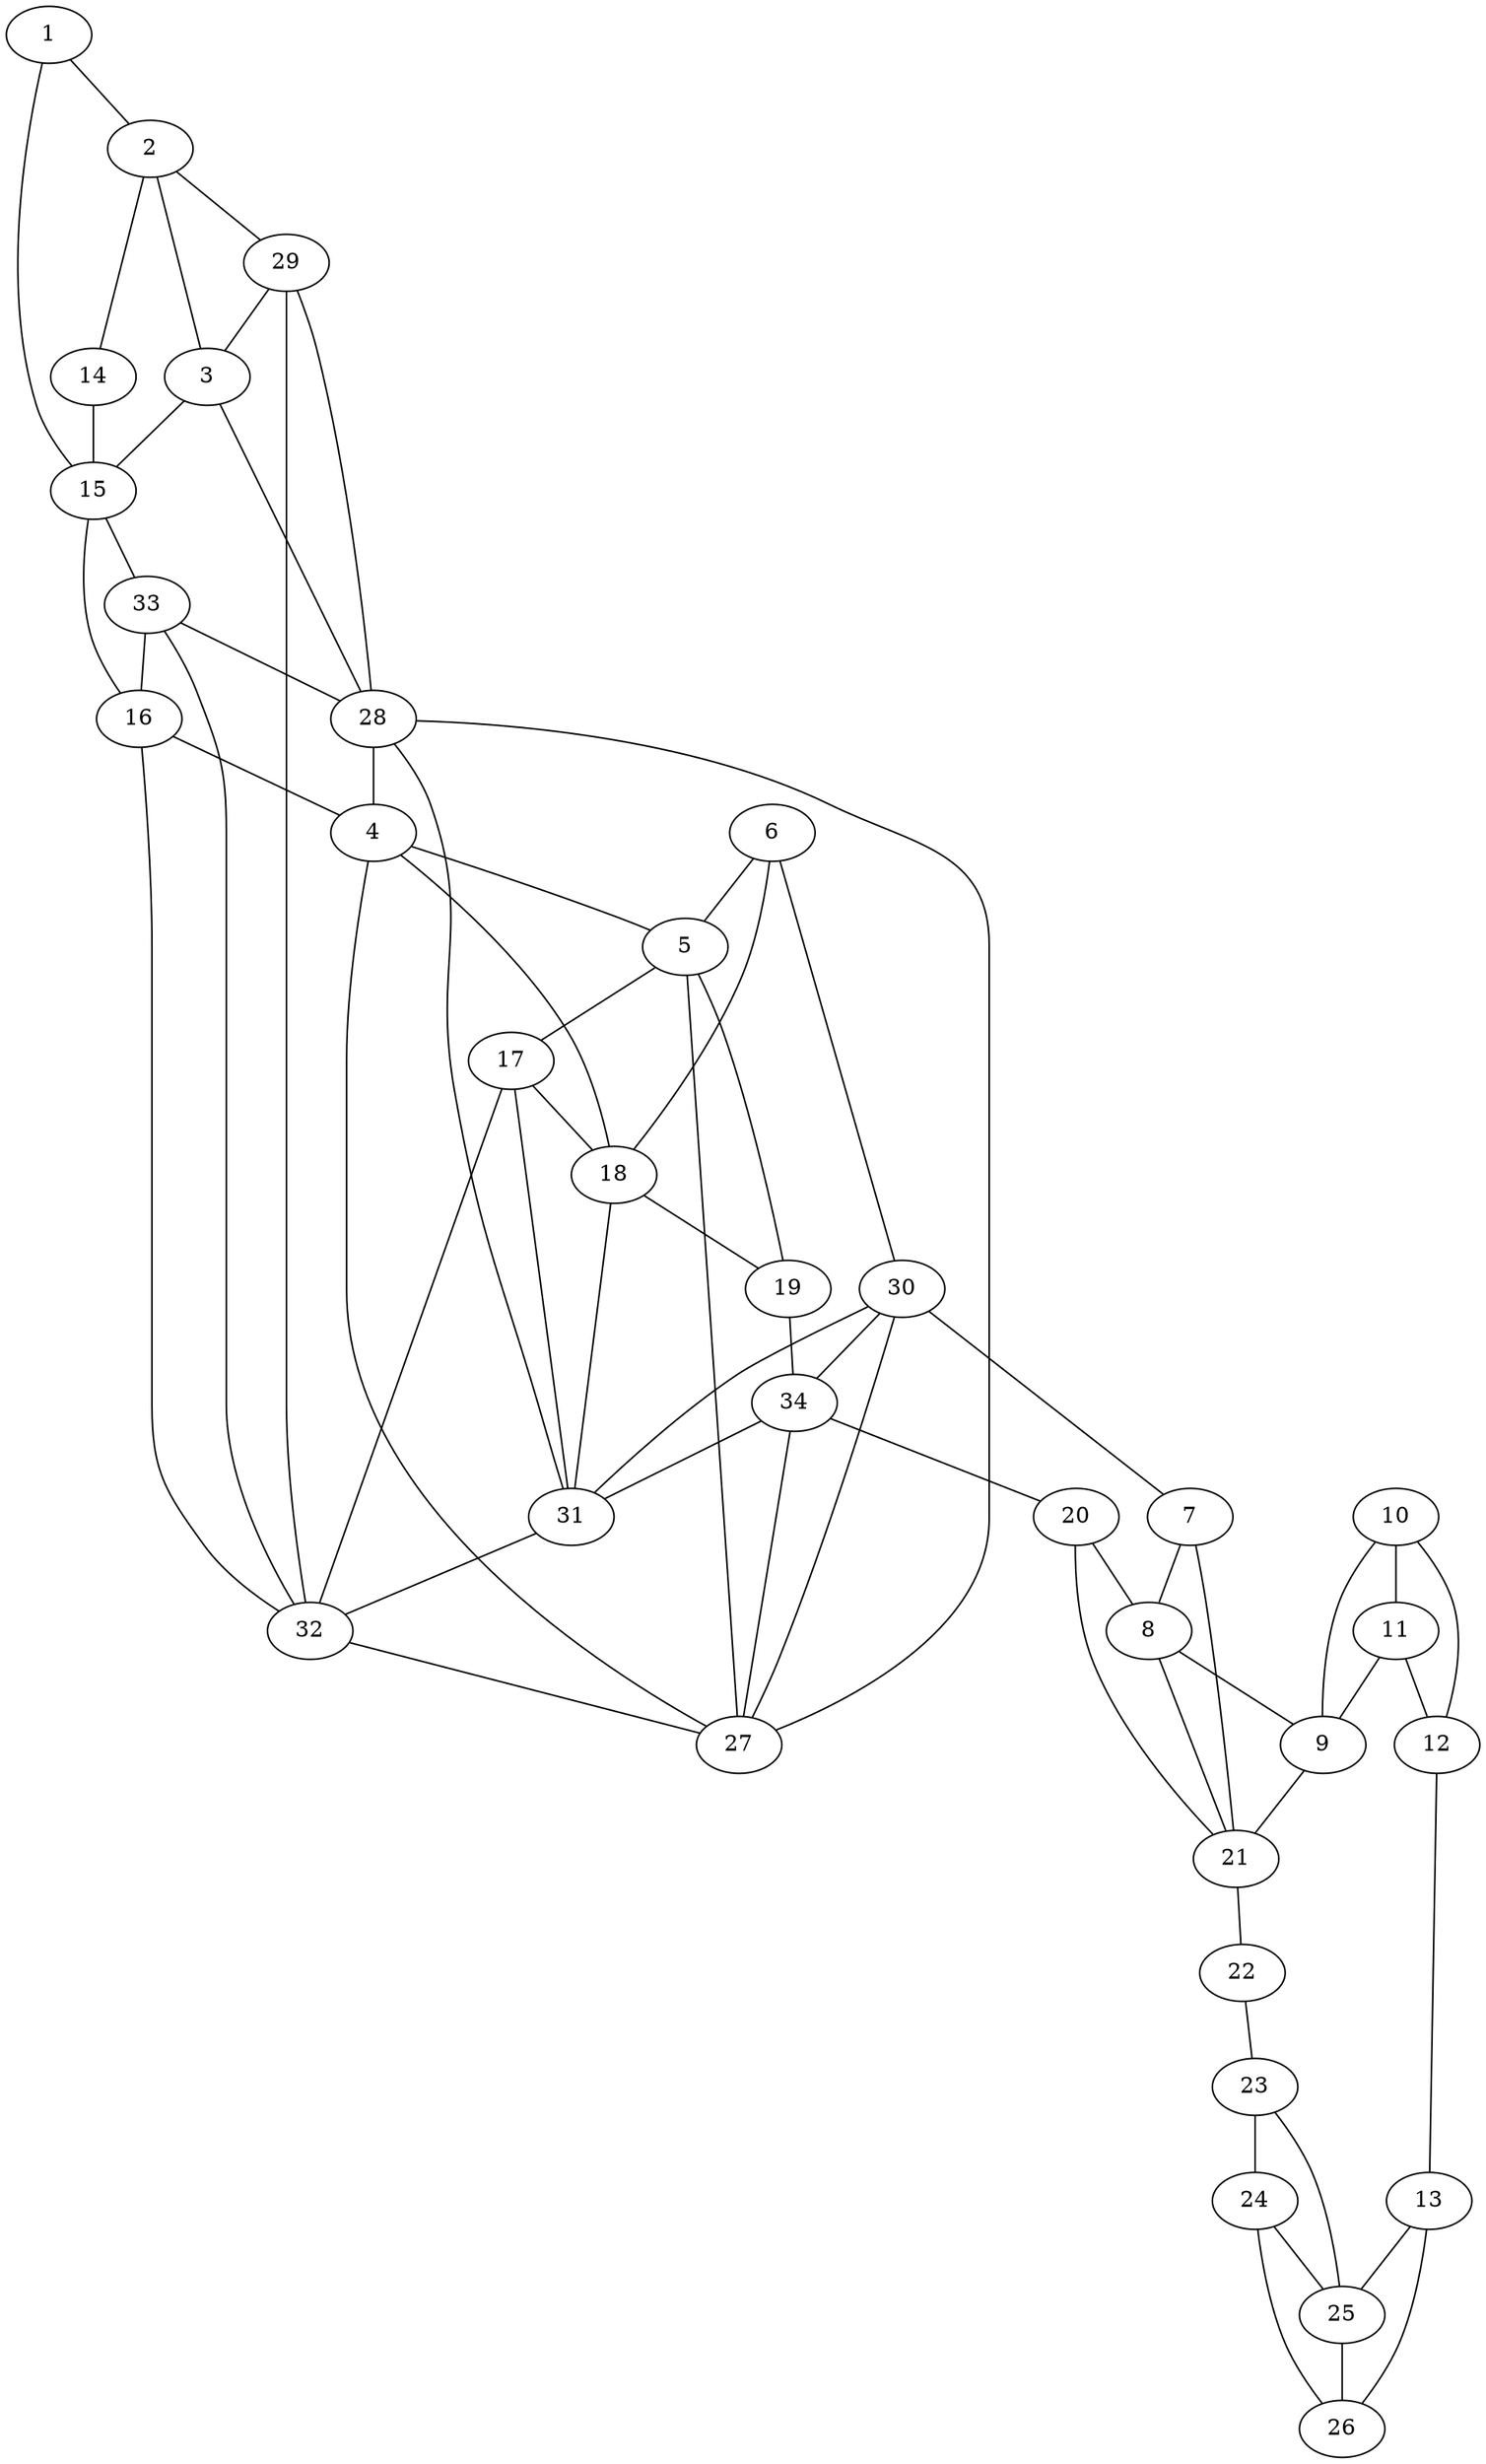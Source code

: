 graph pdb1kqp {
	1	 [aaLength=11,
		sequence=SMQEKIMRELH,
		type=0];
	2	 [aaLength=21,
		sequence=DPKQEIEDRVNFLKQYVKKTG,
		type=0];
	1 -- 2	 [distance0="27.64467",
		frequency=1,
		type0=3];
	15	 [aaLength=21,
		sequence=DPKQEIEDRVNFLKQYVKKTG,
		type=0];
	1 -- 15	 [distance0="22.84865",
		frequency=1,
		type0=1];
	14	 [aaLength=10,
		sequence=SMQEKIMREL,
		type=0];
	2 -- 14	 [distance0="16.09357",
		frequency=1,
		type0=1];
	29	 [aaLength=5,
		sequence=GFVLG,
		type=1];
	2 -- 29	 [distance0="2.0",
		frequency=1,
		type0=4];
	3	 [aaLength=21,
		sequence=GQDSTLAGRLAQLAVESIREE,
		type=0];
	3 -- 2	 [distance0="32.43766",
		frequency=1,
		type0=2];
	3 -- 15	 [distance0="36.72425",
		frequency=1,
		type0=3];
	28	 [aaLength=6,
		sequence=QFIAVR,
		type=1];
	3 -- 28	 [distance0="4.0",
		frequency=1,
		type0=4];
	4	 [aaLength=13,
		sequence=DEDDAQLALKFIK,
		type=0];
	5	 [aaLength=17,
		sequence=IKSTVSAFSDQYQQETG,
		type=0];
	4 -- 5	 [distance0="28.89375",
		frequency=1,
		type0=3];
	18	 [aaLength=17,
		sequence=IKSTVSAFSDQYQQETG,
		type=0];
	4 -- 18	 [distance0="28.49359",
		frequency=1,
		type0=2];
	27	 [aaLength=4,
		sequence=KSWK,
		type=1];
	4 -- 27	 [distance0="2.0",
		frequency=1,
		type0=4];
	17	 [aaLength=13,
		sequence=DEDDAQLALKFIK,
		type=0];
	5 -- 17	 [distance0="22.89271",
		frequency=1,
		type0=3];
	19	 [aaLength=25,
		sequence=TDFNKGNVKARTRMIAQYAIGGQEG,
		type=0];
	5 -- 19	 [distance0="22.54826",
		frequency=1,
		type0=2];
	6	 [aaLength=25,
		sequence=TDFNKGNVKARTRMIAQYAIGGQEG,
		type=0];
	6 -- 5	 [distance0="24.47639",
		frequency=1,
		type0=3];
	6 -- 18	 [distance0="24.11236",
		frequency=1,
		type0=2];
	30	 [aaLength=2,
		sequence=LV,
		type=1];
	6 -- 30	 [distance0="1.0",
		frequency=1,
		type0=4];
	7	 [aaLength=6,
		sequence=HAAEAV,
		type=0];
	21	 [aaLength=12,
		sequence=TKRQGRTLLKEL,
		type=0];
	7 -- 21	 [distance0="35.58929",
		frequency=1,
		type0=3];
	8	 [aaLength=12,
		sequence=TKRQGRTLLKEL,
		type=0];
	7 -- 8	 [distance0="26.35353",
		distance1="20.0",
		frequency=2,
		type0=2,
		type1=4];
	8 -- 21	 [distance0="22.82984",
		frequency=1,
		type0=2];
	9	 [aaLength=6,
		sequence=ERLYLK,
		type=0];
	8 -- 9	 [distance0="17.16153",
		distance1="3.0",
		frequency=2,
		type0=1,
		type1=4];
	9 -- 21	 [distance0="22.30258",
		frequency=1,
		type0=2];
	10	 [aaLength=7,
		sequence=SDETELG,
		type=0];
	11	 [aaLength=10,
		sequence=SYDEIDDYLE,
		type=0];
	10 -- 11	 [distance0="15.72519",
		distance1="1.0",
		frequency=2,
		type0=1,
		type1=4];
	12	 [aaLength=15,
		sequence=SAKVSEALEKRYSMT,
		type=0];
	10 -- 12	 [distance0="24.88654",
		frequency=1,
		type0=3];
	10 -- 9	 [distance0="24.42677",
		frequency=1,
		type0=2];
	11 -- 12	 [distance0="14.29055",
		distance1="4.0",
		frequency=2,
		type0=1,
		type1=4];
	11 -- 9	 [distance0="30.2711",
		frequency=1,
		type0=3];
	13	 [aaLength=5,
		sequence=EHKRQ,
		type=0];
	12 -- 13	 [distance0="20.30062",
		distance1="0.0",
		frequency=2,
		type0=2,
		type1=5];
	25	 [aaLength=15,
		sequence=SAKVSEALEKRYSMT,
		type=0];
	13 -- 25	 [distance0="30.58114",
		frequency=1,
		type0=3];
	26	 [aaLength=5,
		sequence=EHKRQ,
		type=0];
	13 -- 26	 [distance0="14.94308",
		frequency=1,
		type0=1];
	14 -- 15	 [distance0="30.43016",
		distance1="6.0",
		frequency=2,
		type0=3,
		type1=4];
	33	 [aaLength=5,
		sequence=GFVLG,
		type=1];
	15 -- 33	 [distance0="2.0",
		frequency=1,
		type0=4];
	16	 [aaLength=21,
		sequence=GQDSTLAGRLAQLAVESIREE,
		type=0];
	16 -- 4	 [distance0="39.26916",
		frequency=1,
		type0=3];
	16 -- 15	 [distance0="32.33021",
		frequency=1,
		type0=2];
	32	 [aaLength=6,
		sequence=QFIAVR,
		type=1];
	16 -- 32	 [distance0="4.0",
		frequency=1,
		type0=4];
	17 -- 18	 [distance0="22.39362",
		frequency=1,
		type0=2];
	31	 [aaLength=4,
		sequence=KSWK,
		type=1];
	17 -- 31	 [distance0="2.0",
		frequency=1,
		type0=4];
	18 -- 19	 [distance0="22.17793",
		distance1="3.0",
		frequency=2,
		type0=2,
		type1=4];
	34	 [aaLength=2,
		sequence=LV,
		type=1];
	19 -- 34	 [distance0="1.0",
		frequency=1,
		type0=4];
	20	 [aaLength=6,
		sequence=HAAEAV,
		type=0];
	20 -- 21	 [distance0="27.05613",
		distance1="20.0",
		frequency=2,
		type0=2,
		type1=4];
	20 -- 8	 [distance0="33.51782",
		frequency=1,
		type0=3];
	22	 [aaLength=6,
		sequence=PERLYL,
		type=0];
	21 -- 22	 [distance0="18.10136",
		distance1="2.0",
		frequency=2,
		type0=1,
		type1=4];
	23	 [aaLength=7,
		sequence=SDETELG,
		type=0];
	22 -- 23	 [distance0="25.1133",
		distance1="14.0",
		frequency=2,
		type0=2,
		type1=4];
	23 -- 25	 [distance0="26.86992",
		frequency=1,
		type0=3];
	24	 [aaLength=10,
		sequence=SYDEIDDYLE,
		type=0];
	23 -- 24	 [distance0="14.74414",
		distance1="1.0",
		frequency=2,
		type0=1,
		type1=4];
	24 -- 25	 [distance0="14.73508",
		distance1="4.0",
		frequency=2,
		type0=1,
		type1=4];
	24 -- 26	 [distance0="30.47682",
		frequency=1,
		type0=3];
	25 -- 26	 [distance0="19.14968",
		distance1="0.0",
		frequency=2,
		type0=2,
		type1=5];
	27 -- 5	 [distance0="2.0",
		frequency=1,
		type0=4];
	27 -- 28	 [distance0="28.0",
		frequency=1,
		type0=2];
	28 -- 4	 [distance0="7.0",
		frequency=1,
		type0=4];
	29 -- 3	 [distance0="3.0",
		frequency=1,
		type0=4];
	29 -- 28	 [distance0="33.0",
		frequency=1,
		type0=2];
	29 -- 32	 [distance0="33.0",
		frequency=1,
		type0=3];
	30 -- 7	 [distance0="4.0",
		frequency=1,
		type0=4];
	30 -- 27	 [distance0="52.0",
		frequency=1,
		type0=2];
	30 -- 31	 [distance0="52.0",
		frequency=1,
		type0=3];
	30 -- 34	 [distance0="0.0",
		frequency=1,
		type0=1];
	31 -- 18	 [distance0="2.0",
		frequency=1,
		type0=4];
	31 -- 28	 [distance0="28.0",
		frequency=1,
		type0=2];
	31 -- 32	 [distance0="28.0",
		frequency=1,
		type0=3];
	32 -- 17	 [distance0="7.0",
		frequency=1,
		type0=4];
	32 -- 27	 [distance0="28.0",
		frequency=1,
		type0=2];
	33 -- 16	 [distance0="3.0",
		frequency=1,
		type0=4];
	33 -- 28	 [distance0="33.0",
		frequency=1,
		type0=2];
	33 -- 32	 [distance0="33.0",
		frequency=1,
		type0=3];
	34 -- 20	 [distance0="4.0",
		frequency=1,
		type0=4];
	34 -- 27	 [distance0="52.0",
		frequency=1,
		type0=2];
	34 -- 31	 [distance0="52.0",
		frequency=1,
		type0=3];
}
